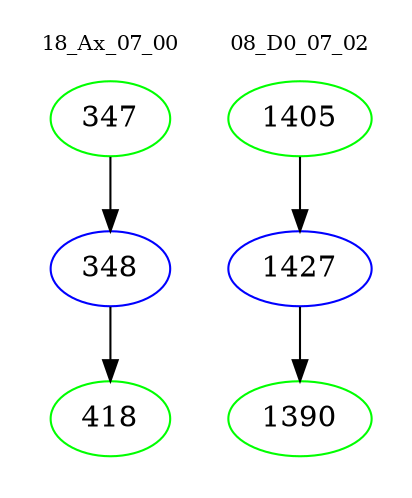digraph{
subgraph cluster_0 {
color = white
label = "18_Ax_07_00";
fontsize=10;
T0_347 [label="347", color="green"]
T0_347 -> T0_348 [color="black"]
T0_348 [label="348", color="blue"]
T0_348 -> T0_418 [color="black"]
T0_418 [label="418", color="green"]
}
subgraph cluster_1 {
color = white
label = "08_D0_07_02";
fontsize=10;
T1_1405 [label="1405", color="green"]
T1_1405 -> T1_1427 [color="black"]
T1_1427 [label="1427", color="blue"]
T1_1427 -> T1_1390 [color="black"]
T1_1390 [label="1390", color="green"]
}
}
